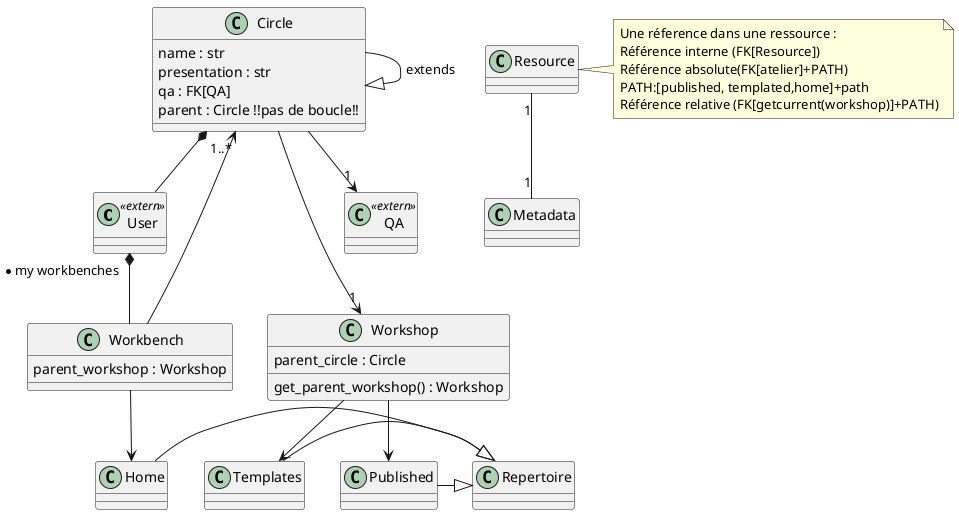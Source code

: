 @startuml

class User <<extern>> {}

class Circle {
   name : str
   presentation : str
   qa : FK[QA]
   parent : Circle !!pas de boucle!!
}


Circle *-- User

class Workbench {
    parent_workshop : Workshop
}

class Workshop {
    parent_circle : Circle
    get_parent_workshop() : Workshop
}

class QA <<extern>> {}

Circle --> "1" Workshop
Circle --> "1" QA

class Published {}
class Templates {}
class Home {}
class Repertoire {}

Home -|> Repertoire
Templates -|> Repertoire
Published -|> Repertoire

Circle "1..*" <-- Workbench
User "* my workbenches" *-- Workbench

Workbench --> Home
Workshop --> Published
Workshop --> Templates

Circle -|> Circle : extends

Resource "1" -- "1" Metadata

note right of Resource : Une réference dans une ressource :\nRéférence interne (FK[Resource])\nRéférence absolute(FK[atelier]+PATH)\nPATH:[published, templated,home]+path\nRéférence relative (FK[getcurrent(workshop)]+PATH)

@enduml
